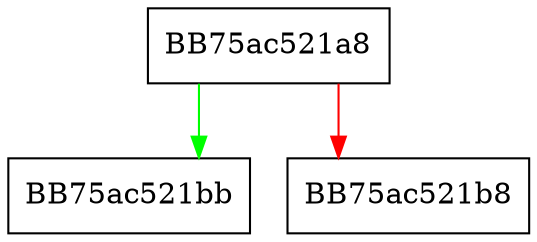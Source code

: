 digraph getCurrentPartition {
  node [shape="box"];
  graph [splines=ortho];
  BB75ac521a8 -> BB75ac521bb [color="green"];
  BB75ac521a8 -> BB75ac521b8 [color="red"];
}